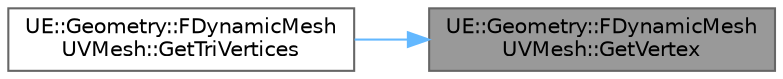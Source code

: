 digraph "UE::Geometry::FDynamicMeshUVMesh::GetVertex"
{
 // INTERACTIVE_SVG=YES
 // LATEX_PDF_SIZE
  bgcolor="transparent";
  edge [fontname=Helvetica,fontsize=10,labelfontname=Helvetica,labelfontsize=10];
  node [fontname=Helvetica,fontsize=10,shape=box,height=0.2,width=0.4];
  rankdir="RL";
  Node1 [id="Node000001",label="UE::Geometry::FDynamicMesh\lUVMesh::GetVertex",height=0.2,width=0.4,color="gray40", fillcolor="grey60", style="filled", fontcolor="black",tooltip=" "];
  Node1 -> Node2 [id="edge1_Node000001_Node000002",dir="back",color="steelblue1",style="solid",tooltip=" "];
  Node2 [id="Node000002",label="UE::Geometry::FDynamicMesh\lUVMesh::GetTriVertices",height=0.2,width=0.4,color="grey40", fillcolor="white", style="filled",URL="$d7/d60/structUE_1_1Geometry_1_1FDynamicMeshUVMesh.html#a3b02fc63cdf43eda16eada329dc4a8d3",tooltip=" "];
}

